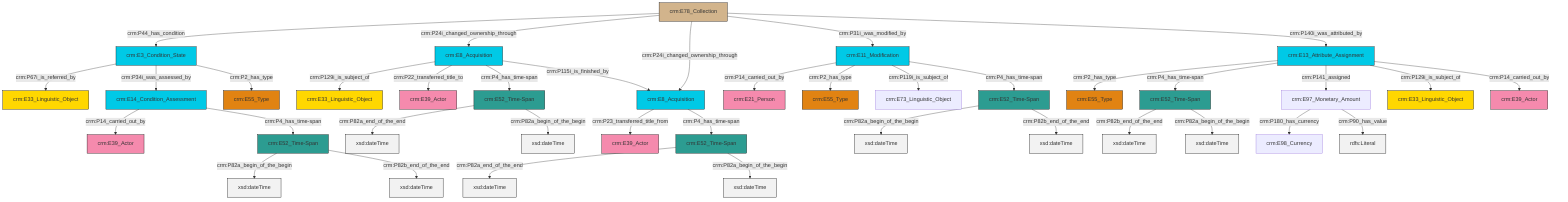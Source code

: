 graph TD
classDef Literal fill:#f2f2f2,stroke:#000000;
classDef CRM_Entity fill:#FFFFFF,stroke:#000000;
classDef Temporal_Entity fill:#00C9E6, stroke:#000000;
classDef Type fill:#E18312, stroke:#000000;
classDef Time-Span fill:#2C9C91, stroke:#000000;
classDef Appellation fill:#FFEB7F, stroke:#000000;
classDef Place fill:#008836, stroke:#000000;
classDef Persistent_Item fill:#B266B2, stroke:#000000;
classDef Conceptual_Object fill:#FFD700, stroke:#000000;
classDef Physical_Thing fill:#D2B48C, stroke:#000000;
classDef Actor fill:#f58aad, stroke:#000000;
classDef PC_Classes fill:#4ce600, stroke:#000000;
classDef Multi fill:#cccccc,stroke:#000000;

0["crm:E13_Attribute_Assignment"]:::Temporal_Entity -->|crm:P2_has_type| 1["crm:E55_Type"]:::Type
2["crm:E14_Condition_Assessment"]:::Temporal_Entity -->|crm:P14_carried_out_by| 3["crm:E39_Actor"]:::Actor
0["crm:E13_Attribute_Assignment"]:::Temporal_Entity -->|crm:P4_has_time-span| 4["crm:E52_Time-Span"]:::Time-Span
7["crm:E8_Acquisition"]:::Temporal_Entity -->|crm:P129i_is_subject_of| 8["crm:E33_Linguistic_Object"]:::Conceptual_Object
9["crm:E3_Condition_State"]:::Temporal_Entity -->|crm:P67i_is_referred_by| 10["crm:E33_Linguistic_Object"]:::Conceptual_Object
13["crm:E11_Modification"]:::Temporal_Entity -->|crm:P14_carried_out_by| 14["crm:E21_Person"]:::Actor
15["crm:E52_Time-Span"]:::Time-Span -->|crm:P82a_begin_of_the_begin| 16[xsd:dateTime]:::Literal
17["crm:E52_Time-Span"]:::Time-Span -->|crm:P82a_end_of_the_end| 18[xsd:dateTime]:::Literal
15["crm:E52_Time-Span"]:::Time-Span -->|crm:P82b_end_of_the_end| 22[xsd:dateTime]:::Literal
7["crm:E8_Acquisition"]:::Temporal_Entity -->|crm:P22_transferred_title_to| 11["crm:E39_Actor"]:::Actor
25["crm:E78_Collection"]:::Physical_Thing -->|crm:P44_has_condition| 9["crm:E3_Condition_State"]:::Temporal_Entity
13["crm:E11_Modification"]:::Temporal_Entity -->|crm:P2_has_type| 26["crm:E55_Type"]:::Type
7["crm:E8_Acquisition"]:::Temporal_Entity -->|crm:P4_has_time-span| 27["crm:E52_Time-Span"]:::Time-Span
0["crm:E13_Attribute_Assignment"]:::Temporal_Entity -->|crm:P141_assigned| 5["crm:E97_Monetary_Amount"]:::Default
31["crm:E52_Time-Span"]:::Time-Span -->|crm:P82a_begin_of_the_begin| 32[xsd:dateTime]:::Literal
13["crm:E11_Modification"]:::Temporal_Entity -->|crm:P119i_is_subject_of| 35["crm:E73_Linguistic_Object"]:::Default
9["crm:E3_Condition_State"]:::Temporal_Entity -->|crm:P34i_was_assessed_by| 2["crm:E14_Condition_Assessment"]:::Temporal_Entity
17["crm:E52_Time-Span"]:::Time-Span -->|crm:P82a_begin_of_the_begin| 38[xsd:dateTime]:::Literal
25["crm:E78_Collection"]:::Physical_Thing -->|crm:P24i_changed_ownership_through| 7["crm:E8_Acquisition"]:::Temporal_Entity
5["crm:E97_Monetary_Amount"]:::Default -->|crm:P180_has_currency| 23["crm:E98_Currency"]:::Default
25["crm:E78_Collection"]:::Physical_Thing -->|crm:P24i_changed_ownership_through| 43["crm:E8_Acquisition"]:::Temporal_Entity
5["crm:E97_Monetary_Amount"]:::Default -->|crm:P90_has_value| 46[rdfs:Literal]:::Literal
31["crm:E52_Time-Span"]:::Time-Span -->|crm:P82b_end_of_the_end| 48[xsd:dateTime]:::Literal
0["crm:E13_Attribute_Assignment"]:::Temporal_Entity -->|crm:P129i_is_subject_of| 44["crm:E33_Linguistic_Object"]:::Conceptual_Object
43["crm:E8_Acquisition"]:::Temporal_Entity -->|crm:P23_transferred_title_from| 49["crm:E39_Actor"]:::Actor
27["crm:E52_Time-Span"]:::Time-Span -->|crm:P82a_end_of_the_end| 50[xsd:dateTime]:::Literal
7["crm:E8_Acquisition"]:::Temporal_Entity -->|crm:P115i_is_finished_by| 43["crm:E8_Acquisition"]:::Temporal_Entity
25["crm:E78_Collection"]:::Physical_Thing -->|crm:P31i_was_modified_by| 13["crm:E11_Modification"]:::Temporal_Entity
13["crm:E11_Modification"]:::Temporal_Entity -->|crm:P4_has_time-span| 15["crm:E52_Time-Span"]:::Time-Span
4["crm:E52_Time-Span"]:::Time-Span -->|crm:P82b_end_of_the_end| 54[xsd:dateTime]:::Literal
9["crm:E3_Condition_State"]:::Temporal_Entity -->|crm:P2_has_type| 36["crm:E55_Type"]:::Type
25["crm:E78_Collection"]:::Physical_Thing -->|crm:P140i_was_attributed_by| 0["crm:E13_Attribute_Assignment"]:::Temporal_Entity
2["crm:E14_Condition_Assessment"]:::Temporal_Entity -->|crm:P4_has_time-span| 31["crm:E52_Time-Span"]:::Time-Span
27["crm:E52_Time-Span"]:::Time-Span -->|crm:P82a_begin_of_the_begin| 56[xsd:dateTime]:::Literal
4["crm:E52_Time-Span"]:::Time-Span -->|crm:P82a_begin_of_the_begin| 59[xsd:dateTime]:::Literal
43["crm:E8_Acquisition"]:::Temporal_Entity -->|crm:P4_has_time-span| 17["crm:E52_Time-Span"]:::Time-Span
0["crm:E13_Attribute_Assignment"]:::Temporal_Entity -->|crm:P14_carried_out_by| 28["crm:E39_Actor"]:::Actor